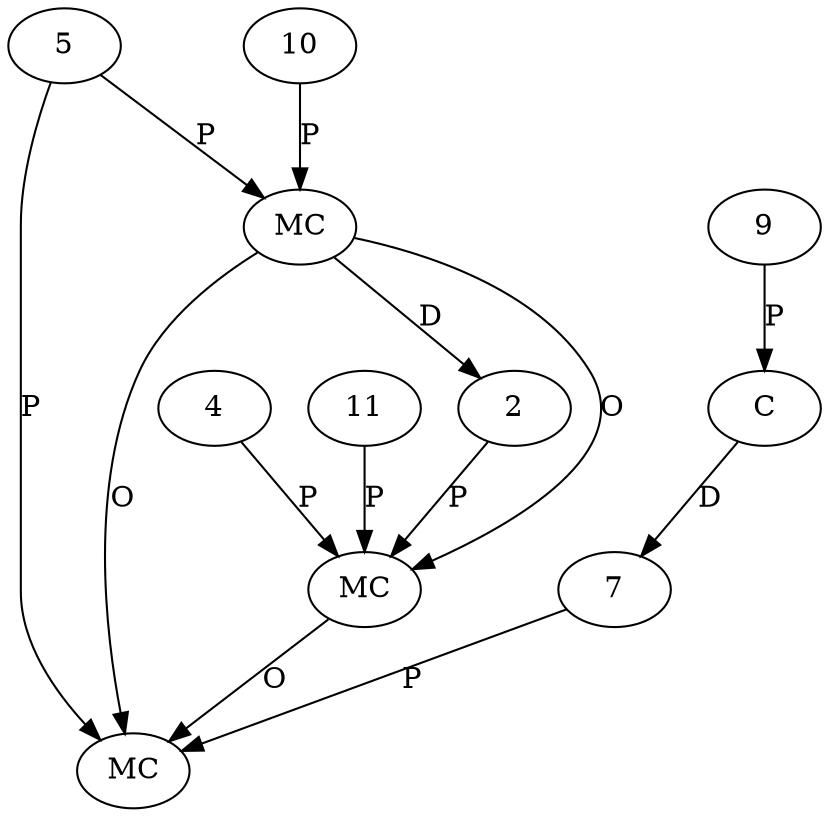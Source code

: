 digraph "AUG" {

  1 [ label="MC" s="assertEquals()" t="DateUtilsTest" l="664" ];
  2 [ t="Date" n="dummy_" ];
  3 [ label="MC" s="round()" t="DateUtils" l="666" ];
  4 [ t="String" v="truncate ampm-3 failed" ];
  5 [ t="int" v="9" n="Calendar.AM_PM" ];
  6 [ label="MC" s="round()" t="DateUtils" l="728" ];
  7 [ t="Object" n="dummy_" ];
  8 [ label="C" t="Object" l="728" ];
  9 [ t="Calendar" v="null" n="cal7" ];
  10 [ t="Date" v="null" n="date1" ];
  11 [ t="String" v="round date-2 failed" ];
  11 -> 1 [ label="P" ];
  4 -> 1 [ label="P" ];
  3 -> 1 [ label="O" ];
  2 -> 1 [ label="P" ];
  3 -> 2 [ label="D" ];
  5 -> 3 [ label="P" ];
  10 -> 3 [ label="P" ];
  1 -> 6 [ label="O" ];
  5 -> 6 [ label="P" ];
  7 -> 6 [ label="P" ];
  3 -> 6 [ label="O" ];
  8 -> 7 [ label="D" ];
  9 -> 8 [ label="P" ];
}
